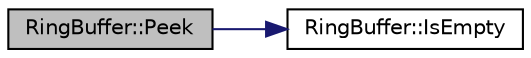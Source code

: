 digraph "RingBuffer::Peek"
{
 // LATEX_PDF_SIZE
  edge [fontname="Helvetica",fontsize="10",labelfontname="Helvetica",labelfontsize="10"];
  node [fontname="Helvetica",fontsize="10",shape=record];
  rankdir="LR";
  Node1 [label="RingBuffer::Peek",height=0.2,width=0.4,color="black", fillcolor="grey75", style="filled", fontcolor="black",tooltip="Grab the latest bytes of data from the buffer without removing it."];
  Node1 -> Node2 [color="midnightblue",fontsize="10",style="solid",fontname="Helvetica"];
  Node2 [label="RingBuffer::IsEmpty",height=0.2,width=0.4,color="black", fillcolor="white", style="filled",URL="$d4/d8f/class_ring_buffer.html#a336d91f1498d76bdc46e58ab4048361c",tooltip="Query whether the circular buffer is empty."];
}
